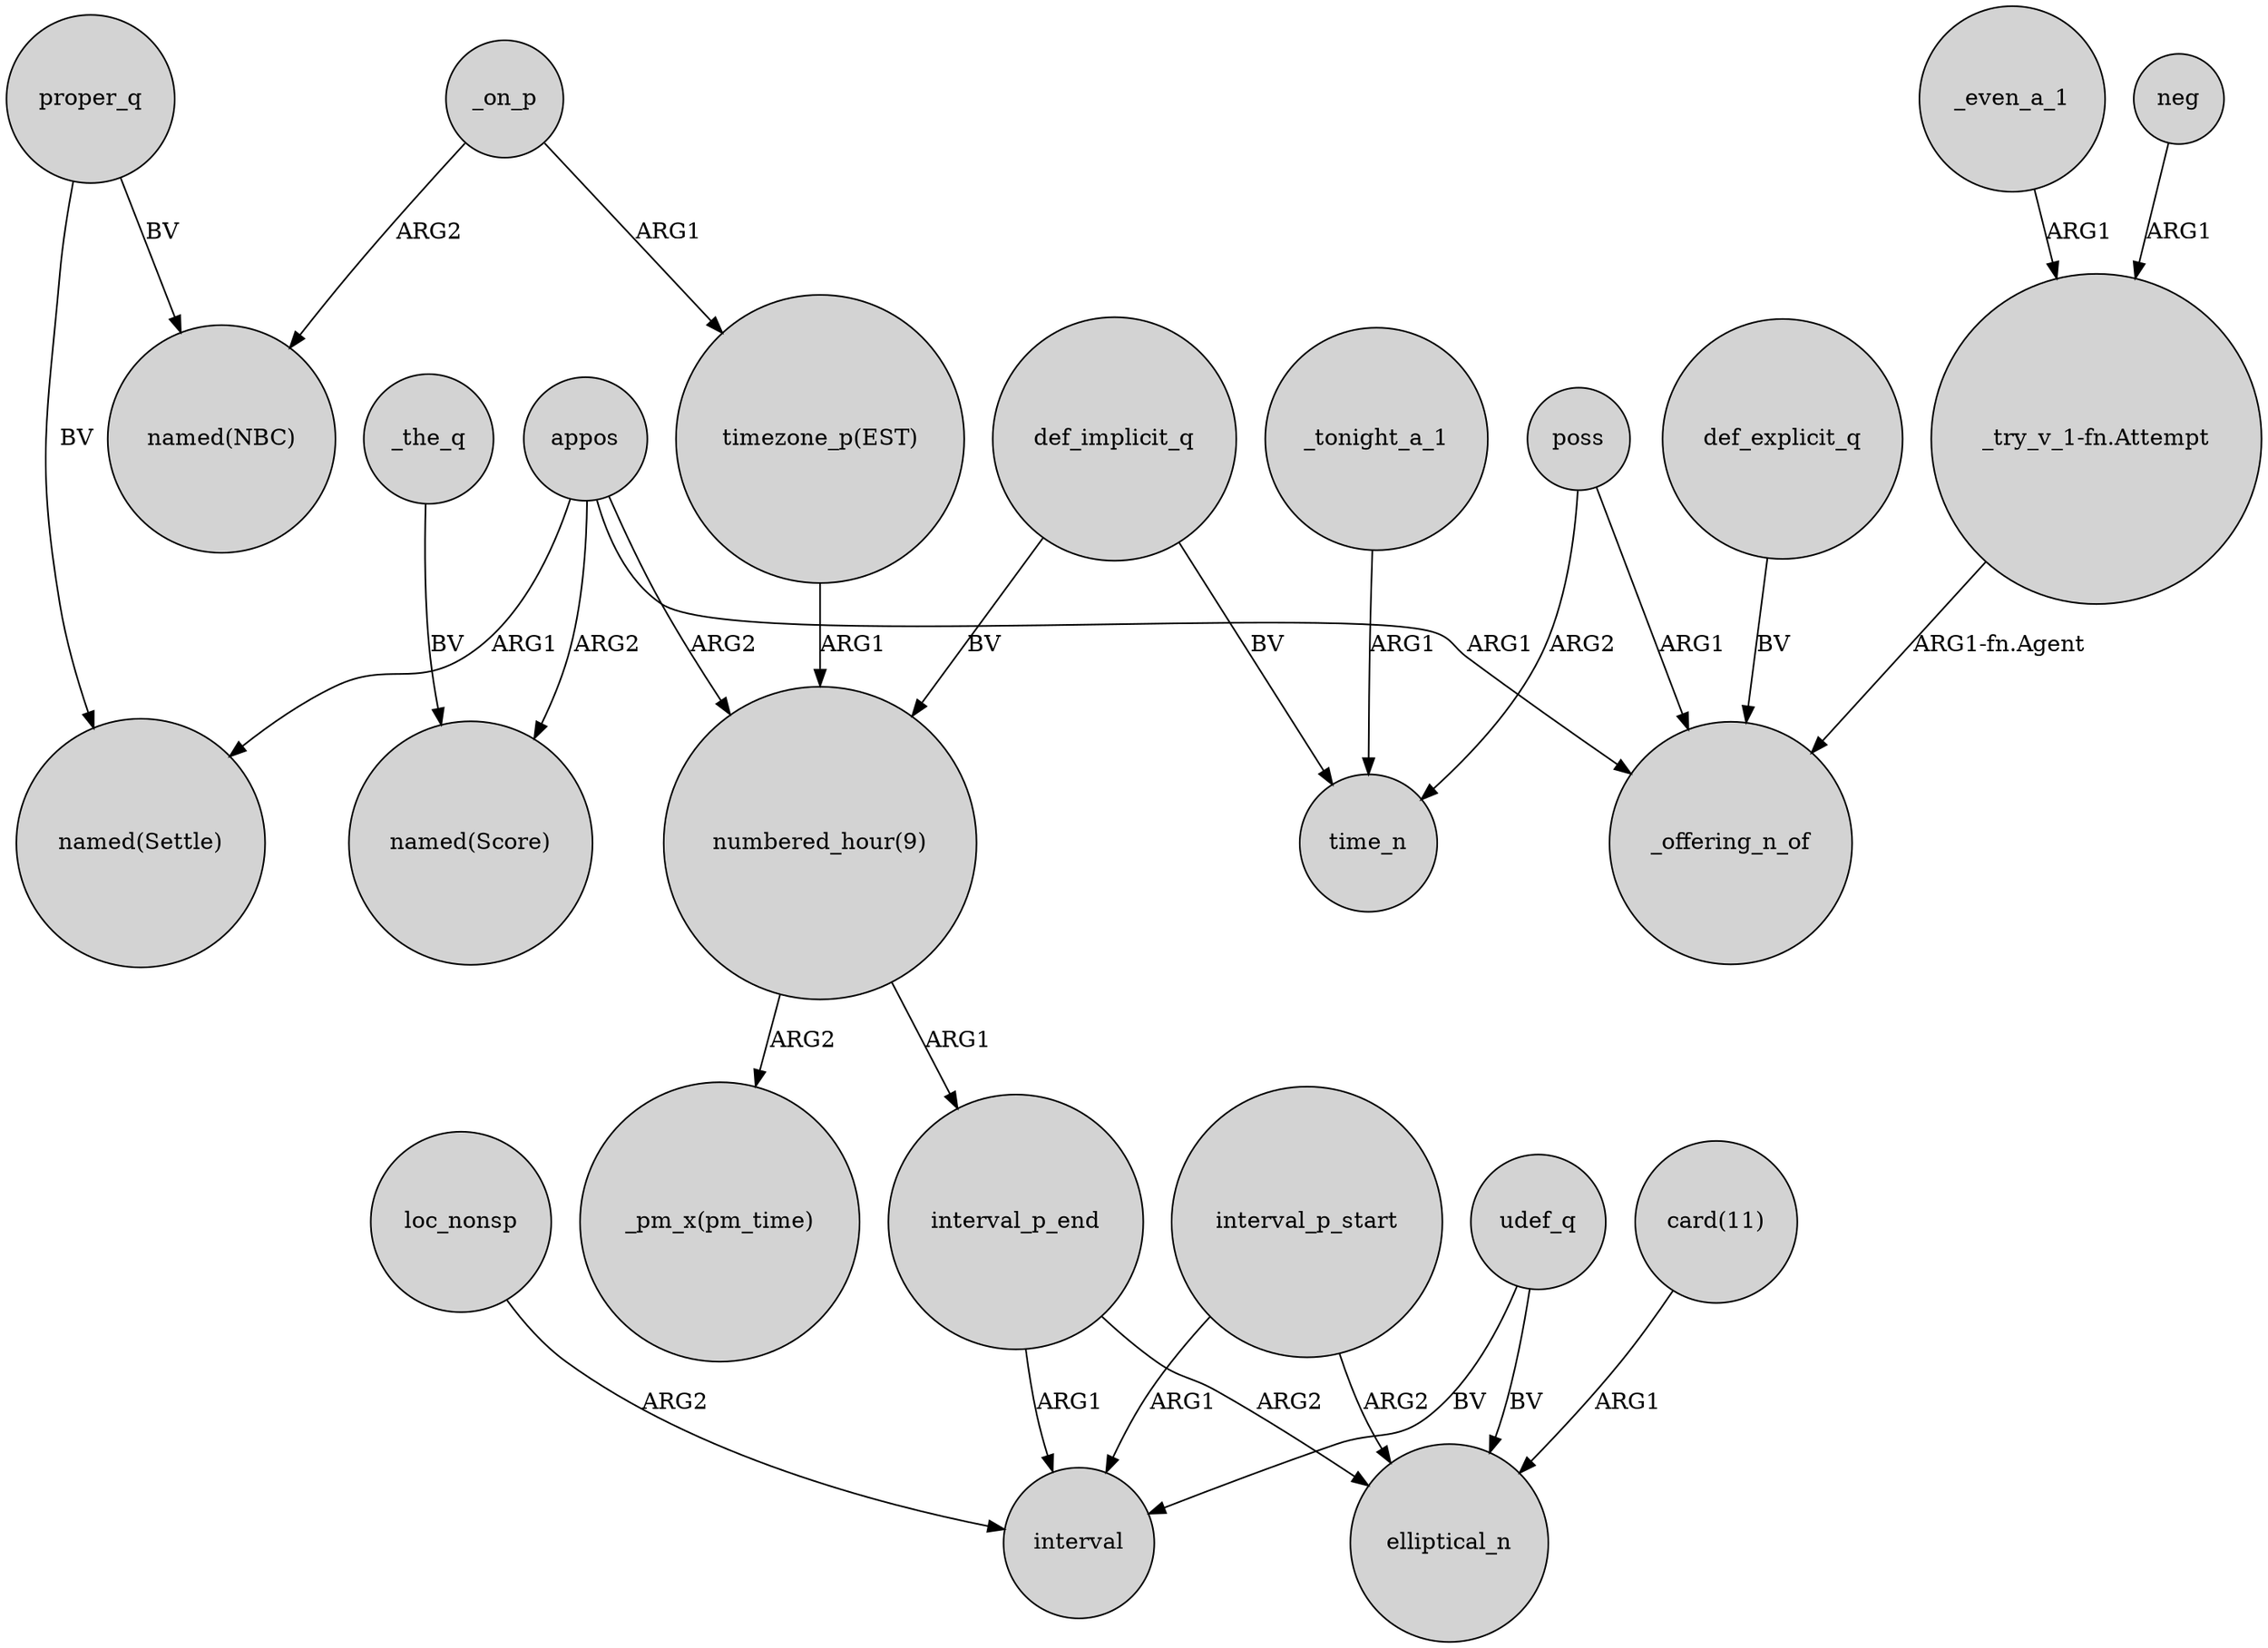 digraph {
	node [shape=circle style=filled]
	proper_q -> "named(Settle)" [label=BV]
	appos -> "named(Score)" [label=ARG2]
	loc_nonsp -> interval [label=ARG2]
	appos -> _offering_n_of [label=ARG1]
	_on_p -> "timezone_p(EST)" [label=ARG1]
	udef_q -> elliptical_n [label=BV]
	proper_q -> "named(NBC)" [label=BV]
	"numbered_hour(9)" -> interval_p_end [label=ARG1]
	interval_p_end -> elliptical_n [label=ARG2]
	poss -> time_n [label=ARG2]
	_even_a_1 -> "_try_v_1-fn.Attempt" [label=ARG1]
	interval_p_start -> elliptical_n [label=ARG2]
	_the_q -> "named(Score)" [label=BV]
	def_explicit_q -> _offering_n_of [label=BV]
	_tonight_a_1 -> time_n [label=ARG1]
	"timezone_p(EST)" -> "numbered_hour(9)" [label=ARG1]
	interval_p_start -> interval [label=ARG1]
	neg -> "_try_v_1-fn.Attempt" [label=ARG1]
	"_try_v_1-fn.Attempt" -> _offering_n_of [label="ARG1-fn.Agent"]
	appos -> "numbered_hour(9)" [label=ARG2]
	"card(11)" -> elliptical_n [label=ARG1]
	appos -> "named(Settle)" [label=ARG1]
	def_implicit_q -> "numbered_hour(9)" [label=BV]
	_on_p -> "named(NBC)" [label=ARG2]
	interval_p_end -> interval [label=ARG1]
	poss -> _offering_n_of [label=ARG1]
	"numbered_hour(9)" -> "_pm_x(pm_time)" [label=ARG2]
	udef_q -> interval [label=BV]
	def_implicit_q -> time_n [label=BV]
}

